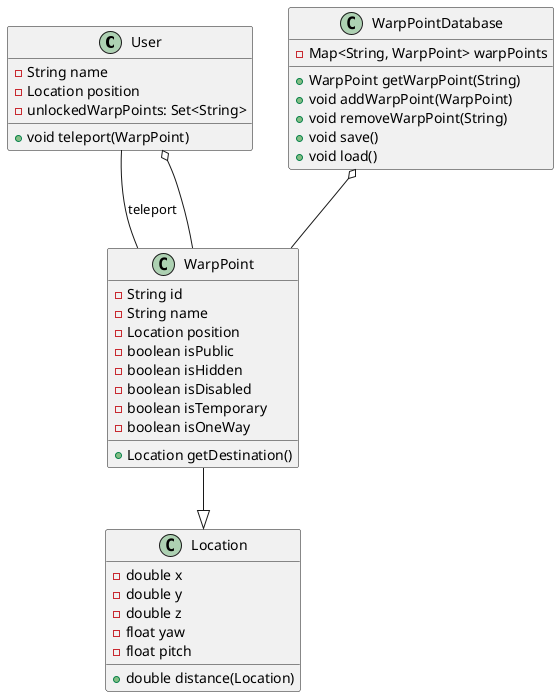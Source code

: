 @startuml

class User {
    - String name
    - Location position
    - unlockedWarpPoints: Set<String>
    + void teleport(WarpPoint)
}

class WarpPoint {
    - String id
    - String name
    - Location position
    - boolean isPublic
    - boolean isHidden
    - boolean isDisabled
    - boolean isTemporary
    - boolean isOneWay
    + Location getDestination()
}

class WarpPointDatabase {
    - Map<String, WarpPoint> warpPoints
    + WarpPoint getWarpPoint(String)
    + void addWarpPoint(WarpPoint)
    + void removeWarpPoint(String)
    + void save()
    + void load()
}

class Location {
    - double x
    - double y
    - double z
    - float yaw
    - float pitch
    + double distance(Location)
}

User -- WarpPoint : teleport
WarpPoint --|> Location
WarpPointDatabase o-- WarpPoint
User o-- WarpPoint

@enduml